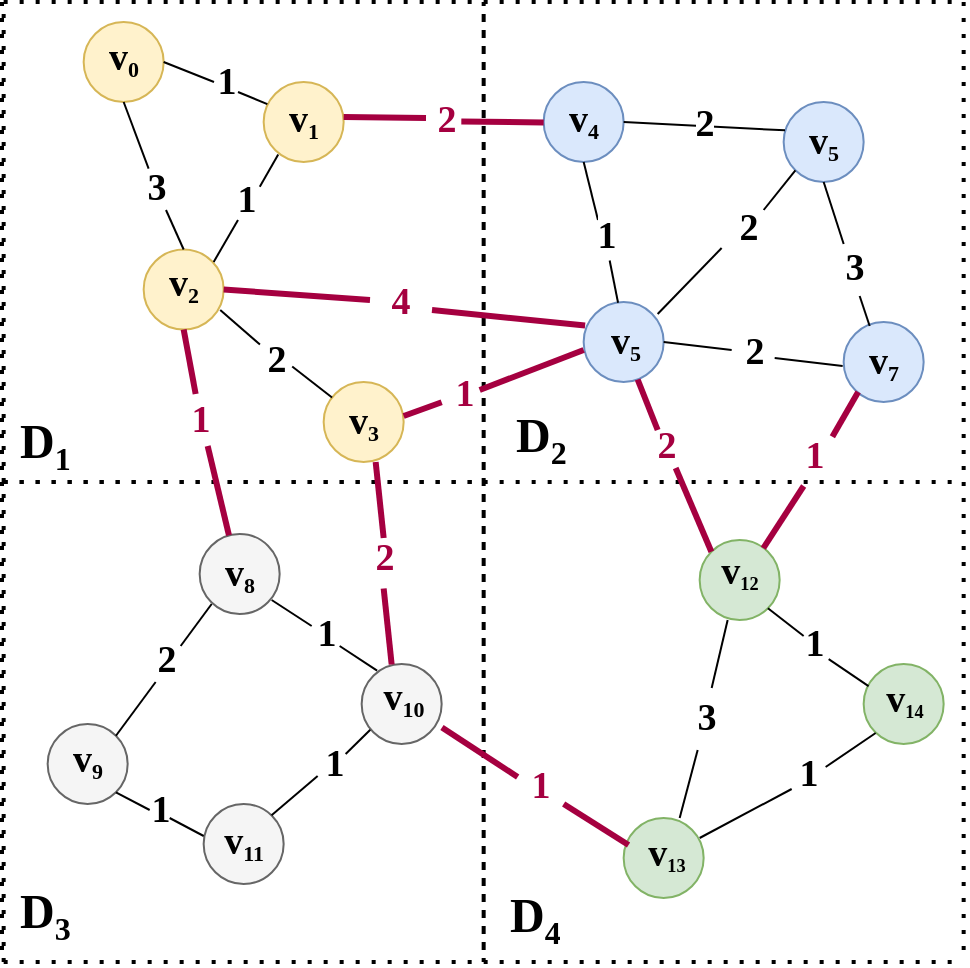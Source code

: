 <mxfile version="21.4.0" type="github">
  <diagram name="第 1 页" id="u3-Xx4rTXrdRs5JP2vSr">
    <mxGraphModel dx="1621" dy="593" grid="0" gridSize="10" guides="1" tooltips="1" connect="1" arrows="1" fold="1" page="0" pageScale="1" pageWidth="827" pageHeight="1169" math="0" shadow="0">
      <root>
        <mxCell id="0" />
        <mxCell id="1" parent="0" />
        <mxCell id="-oYCFZrdIqtFmKI61Krr-1" value="" style="endArrow=none;dashed=1;html=1;dashPattern=1 3;strokeWidth=2;rounded=0;" parent="1" edge="1">
          <mxGeometry width="50" height="50" relative="1" as="geometry">
            <mxPoint x="222.83" y="307" as="sourcePoint" />
            <mxPoint x="222.83" y="67" as="targetPoint" />
          </mxGeometry>
        </mxCell>
        <mxCell id="-oYCFZrdIqtFmKI61Krr-3" value="" style="endArrow=none;dashed=1;html=1;dashPattern=1 3;strokeWidth=2;rounded=0;" parent="1" edge="1">
          <mxGeometry width="50" height="50" relative="1" as="geometry">
            <mxPoint x="222.83" y="307" as="sourcePoint" />
            <mxPoint x="462.83" y="307" as="targetPoint" />
          </mxGeometry>
        </mxCell>
        <mxCell id="-oYCFZrdIqtFmKI61Krr-4" value="" style="endArrow=none;dashed=1;html=1;dashPattern=1 3;strokeWidth=2;rounded=0;" parent="1" edge="1">
          <mxGeometry width="50" height="50" relative="1" as="geometry">
            <mxPoint x="462.83" y="67" as="sourcePoint" />
            <mxPoint x="462.83" y="307" as="targetPoint" />
          </mxGeometry>
        </mxCell>
        <mxCell id="-oYCFZrdIqtFmKI61Krr-8" value="" style="ellipse;whiteSpace=wrap;html=1;aspect=fixed;fillColor=#dae8fc;strokeColor=#6c8ebf;" parent="1" vertex="1">
          <mxGeometry x="372.83" y="117" width="40" height="40" as="geometry" />
        </mxCell>
        <mxCell id="-oYCFZrdIqtFmKI61Krr-9" value="" style="ellipse;whiteSpace=wrap;html=1;aspect=fixed;fillColor=#dae8fc;strokeColor=#6c8ebf;" parent="1" vertex="1">
          <mxGeometry x="252.83" y="107" width="40" height="40" as="geometry" />
        </mxCell>
        <mxCell id="-oYCFZrdIqtFmKI61Krr-10" value="" style="ellipse;whiteSpace=wrap;html=1;aspect=fixed;fillColor=#dae8fc;strokeColor=#6c8ebf;" parent="1" vertex="1">
          <mxGeometry x="402.83" y="227" width="40" height="40" as="geometry" />
        </mxCell>
        <mxCell id="-oYCFZrdIqtFmKI61Krr-11" value="" style="endArrow=none;html=1;rounded=0;entryX=0.5;entryY=1;entryDx=0;entryDy=0;fillColor=#0050ef;strokeColor=#000000;" parent="1" target="-oYCFZrdIqtFmKI61Krr-9" edge="1">
          <mxGeometry width="50" height="50" relative="1" as="geometry">
            <mxPoint x="280" y="176" as="sourcePoint" />
            <mxPoint x="252.83" y="267" as="targetPoint" />
          </mxGeometry>
        </mxCell>
        <mxCell id="-oYCFZrdIqtFmKI61Krr-12" value="" style="endArrow=none;html=1;rounded=0;entryX=0.017;entryY=0.354;entryDx=0;entryDy=0;entryPerimeter=0;exitX=1;exitY=0.5;exitDx=0;exitDy=0;fillColor=#0050ef;strokeColor=#000000;" parent="1" source="-oYCFZrdIqtFmKI61Krr-9" target="-oYCFZrdIqtFmKI61Krr-8" edge="1">
          <mxGeometry width="50" height="50" relative="1" as="geometry">
            <mxPoint x="292.83" y="117" as="sourcePoint" />
            <mxPoint x="362.83" y="127" as="targetPoint" />
          </mxGeometry>
        </mxCell>
        <mxCell id="FvS4a8QoRPxrMd-d7g8R-13" value="2" style="edgeLabel;html=1;align=center;verticalAlign=middle;resizable=0;points=[];fontFamily=Comic Sans MS;fontSize=19;fontStyle=1" parent="-oYCFZrdIqtFmKI61Krr-12" vertex="1" connectable="0">
          <mxGeometry x="-0.282" y="-2" relative="1" as="geometry">
            <mxPoint x="11" y="-3" as="offset" />
          </mxGeometry>
        </mxCell>
        <mxCell id="-oYCFZrdIqtFmKI61Krr-13" value="" style="ellipse;whiteSpace=wrap;html=1;aspect=fixed;fillColor=#fff2cc;strokeColor=#d6b656;" parent="1" vertex="1">
          <mxGeometry x="22.83" y="77" width="40" height="40" as="geometry" />
        </mxCell>
        <mxCell id="-oYCFZrdIqtFmKI61Krr-14" value="" style="ellipse;whiteSpace=wrap;html=1;aspect=fixed;fillColor=#fff2cc;strokeColor=#d6b656;" parent="1" vertex="1">
          <mxGeometry x="52.83" y="190.75" width="40" height="40" as="geometry" />
        </mxCell>
        <mxCell id="-oYCFZrdIqtFmKI61Krr-15" value="" style="ellipse;whiteSpace=wrap;html=1;aspect=fixed;fillColor=#fff2cc;strokeColor=#d6b656;" parent="1" vertex="1">
          <mxGeometry x="112.83" y="107" width="40" height="40" as="geometry" />
        </mxCell>
        <mxCell id="-oYCFZrdIqtFmKI61Krr-16" value="" style="ellipse;whiteSpace=wrap;html=1;aspect=fixed;fillColor=#fff2cc;strokeColor=#d6b656;" parent="1" vertex="1">
          <mxGeometry x="142.83" y="257" width="40" height="40" as="geometry" />
        </mxCell>
        <mxCell id="-oYCFZrdIqtFmKI61Krr-17" value="" style="ellipse;whiteSpace=wrap;html=1;aspect=fixed;fillColor=#dae8fc;strokeColor=#6c8ebf;" parent="1" vertex="1">
          <mxGeometry x="272.83" y="217" width="40" height="40" as="geometry" />
        </mxCell>
        <mxCell id="-oYCFZrdIqtFmKI61Krr-18" value="" style="endArrow=none;dashed=1;html=1;dashPattern=1 3;strokeWidth=2;rounded=0;" parent="1" edge="1">
          <mxGeometry width="50" height="50" relative="1" as="geometry">
            <mxPoint x="222.83" y="67" as="sourcePoint" />
            <mxPoint x="462.83" y="67" as="targetPoint" />
          </mxGeometry>
        </mxCell>
        <mxCell id="-oYCFZrdIqtFmKI61Krr-22" value="" style="endArrow=none;html=1;rounded=0;entryX=0.957;entryY=0.757;entryDx=0;entryDy=0;entryPerimeter=0;" parent="1" source="FvS4a8QoRPxrMd-d7g8R-22" target="-oYCFZrdIqtFmKI61Krr-14" edge="1">
          <mxGeometry width="50" height="50" relative="1" as="geometry">
            <mxPoint x="202.83" y="317" as="sourcePoint" />
            <mxPoint x="272.83" y="247" as="targetPoint" />
          </mxGeometry>
        </mxCell>
        <mxCell id="-oYCFZrdIqtFmKI61Krr-25" value="" style="endArrow=none;html=1;rounded=0;entryX=0.182;entryY=0.907;entryDx=0;entryDy=0;fillColor=#0050ef;strokeColor=#000000;exitX=0.886;exitY=0.077;exitDx=0;exitDy=0;exitPerimeter=0;entryPerimeter=0;" parent="1" source="Ke0VN8qIW0YJzwrbcnSV-11" target="-oYCFZrdIqtFmKI61Krr-15" edge="1">
          <mxGeometry width="50" height="50" relative="1" as="geometry">
            <mxPoint x="111" y="157" as="sourcePoint" />
            <mxPoint x="252.83" y="267" as="targetPoint" />
          </mxGeometry>
        </mxCell>
        <mxCell id="-oYCFZrdIqtFmKI61Krr-26" value="" style="endArrow=none;html=1;rounded=0;exitX=0.5;exitY=1;exitDx=0;exitDy=0;fillColor=#0050ef;strokeColor=#000000;entryX=0.253;entryY=-0.185;entryDx=0;entryDy=0;entryPerimeter=0;" parent="1" source="-oYCFZrdIqtFmKI61Krr-13" target="Ke0VN8qIW0YJzwrbcnSV-2" edge="1">
          <mxGeometry width="50" height="50" relative="1" as="geometry">
            <mxPoint x="202.83" y="317" as="sourcePoint" />
            <mxPoint x="56" y="154" as="targetPoint" />
          </mxGeometry>
        </mxCell>
        <mxCell id="-oYCFZrdIqtFmKI61Krr-27" value="" style="endArrow=none;html=1;rounded=0;exitX=1;exitY=0.5;exitDx=0;exitDy=0;fillColor=#0050ef;strokeColor=#000000;" parent="1" source="-oYCFZrdIqtFmKI61Krr-13" edge="1">
          <mxGeometry width="50" height="50" relative="1" as="geometry">
            <mxPoint x="202.83" y="317" as="sourcePoint" />
            <mxPoint x="88" y="107" as="targetPoint" />
          </mxGeometry>
        </mxCell>
        <mxCell id="-oYCFZrdIqtFmKI61Krr-29" value="" style="endArrow=none;html=1;rounded=0;entryX=1;entryY=0.5;entryDx=0;entryDy=0;" parent="1" target="-oYCFZrdIqtFmKI61Krr-17" edge="1">
          <mxGeometry width="50" height="50" relative="1" as="geometry">
            <mxPoint x="346.83" y="241" as="sourcePoint" />
            <mxPoint x="252.83" y="267" as="targetPoint" />
          </mxGeometry>
        </mxCell>
        <mxCell id="-oYCFZrdIqtFmKI61Krr-30" value="" style="endArrow=none;html=1;rounded=0;entryX=0.5;entryY=1;entryDx=0;entryDy=0;" parent="1" target="-oYCFZrdIqtFmKI61Krr-8" edge="1">
          <mxGeometry width="50" height="50" relative="1" as="geometry">
            <mxPoint x="402.83" y="188" as="sourcePoint" />
            <mxPoint x="252.83" y="267" as="targetPoint" />
          </mxGeometry>
        </mxCell>
        <mxCell id="-oYCFZrdIqtFmKI61Krr-31" value="" style="endArrow=none;html=1;rounded=0;entryX=0;entryY=1;entryDx=0;entryDy=0;" parent="1" target="-oYCFZrdIqtFmKI61Krr-8" edge="1">
          <mxGeometry width="50" height="50" relative="1" as="geometry">
            <mxPoint x="362.83" y="171" as="sourcePoint" />
            <mxPoint x="252.83" y="267" as="targetPoint" />
          </mxGeometry>
        </mxCell>
        <mxCell id="-oYCFZrdIqtFmKI61Krr-43" value="" style="endArrow=none;dashed=1;html=1;dashPattern=1 3;strokeWidth=2;rounded=0;" parent="1" edge="1">
          <mxGeometry width="50" height="50" relative="1" as="geometry">
            <mxPoint x="-17.17" y="307" as="sourcePoint" />
            <mxPoint x="-17.17" y="67" as="targetPoint" />
          </mxGeometry>
        </mxCell>
        <mxCell id="-oYCFZrdIqtFmKI61Krr-44" value="" style="endArrow=none;dashed=1;html=1;dashPattern=1 3;strokeWidth=2;rounded=0;" parent="1" edge="1">
          <mxGeometry width="50" height="50" relative="1" as="geometry">
            <mxPoint x="-17.17" y="307" as="sourcePoint" />
            <mxPoint x="222.83" y="307" as="targetPoint" />
          </mxGeometry>
        </mxCell>
        <mxCell id="-oYCFZrdIqtFmKI61Krr-45" value="" style="endArrow=none;dashed=1;html=1;dashPattern=1 3;strokeWidth=2;rounded=0;" parent="1" edge="1">
          <mxGeometry width="50" height="50" relative="1" as="geometry">
            <mxPoint x="222.83" y="67" as="sourcePoint" />
            <mxPoint x="222.83" y="307" as="targetPoint" />
          </mxGeometry>
        </mxCell>
        <mxCell id="-oYCFZrdIqtFmKI61Krr-46" value="" style="endArrow=none;dashed=1;html=1;dashPattern=1 3;strokeWidth=2;rounded=0;" parent="1" edge="1">
          <mxGeometry width="50" height="50" relative="1" as="geometry">
            <mxPoint x="-17.17" y="67" as="sourcePoint" />
            <mxPoint x="222.83" y="67" as="targetPoint" />
          </mxGeometry>
        </mxCell>
        <mxCell id="-oYCFZrdIqtFmKI61Krr-47" value="" style="endArrow=none;dashed=1;html=1;dashPattern=1 3;strokeWidth=2;rounded=0;" parent="1" edge="1">
          <mxGeometry width="50" height="50" relative="1" as="geometry">
            <mxPoint x="222.83" y="547" as="sourcePoint" />
            <mxPoint x="222.83" y="307" as="targetPoint" />
          </mxGeometry>
        </mxCell>
        <mxCell id="-oYCFZrdIqtFmKI61Krr-48" value="" style="endArrow=none;dashed=1;html=1;dashPattern=1 3;strokeWidth=2;rounded=0;" parent="1" edge="1">
          <mxGeometry width="50" height="50" relative="1" as="geometry">
            <mxPoint x="222.83" y="547" as="sourcePoint" />
            <mxPoint x="462.83" y="547" as="targetPoint" />
          </mxGeometry>
        </mxCell>
        <mxCell id="-oYCFZrdIqtFmKI61Krr-49" value="" style="endArrow=none;dashed=1;html=1;dashPattern=1 3;strokeWidth=2;rounded=0;" parent="1" edge="1">
          <mxGeometry width="50" height="50" relative="1" as="geometry">
            <mxPoint x="462.83" y="307" as="sourcePoint" />
            <mxPoint x="462.83" y="547" as="targetPoint" />
          </mxGeometry>
        </mxCell>
        <mxCell id="-oYCFZrdIqtFmKI61Krr-51" value="" style="endArrow=none;dashed=1;html=1;dashPattern=1 3;strokeWidth=2;rounded=0;" parent="1" edge="1">
          <mxGeometry width="50" height="50" relative="1" as="geometry">
            <mxPoint x="-17.17" y="547" as="sourcePoint" />
            <mxPoint x="-17.17" y="307" as="targetPoint" />
          </mxGeometry>
        </mxCell>
        <mxCell id="-oYCFZrdIqtFmKI61Krr-52" value="" style="endArrow=none;dashed=1;html=1;dashPattern=1 3;strokeWidth=2;rounded=0;" parent="1" edge="1">
          <mxGeometry width="50" height="50" relative="1" as="geometry">
            <mxPoint x="-17.17" y="547" as="sourcePoint" />
            <mxPoint x="222.83" y="547" as="targetPoint" />
          </mxGeometry>
        </mxCell>
        <mxCell id="-oYCFZrdIqtFmKI61Krr-53" value="" style="endArrow=none;dashed=1;html=1;dashPattern=1 3;strokeWidth=2;rounded=0;" parent="1" edge="1">
          <mxGeometry width="50" height="50" relative="1" as="geometry">
            <mxPoint x="222.83" y="307" as="sourcePoint" />
            <mxPoint x="222.83" y="547" as="targetPoint" />
          </mxGeometry>
        </mxCell>
        <mxCell id="-oYCFZrdIqtFmKI61Krr-54" value="" style="endArrow=none;dashed=1;html=1;dashPattern=1 3;strokeWidth=2;rounded=0;" parent="1" edge="1">
          <mxGeometry width="50" height="50" relative="1" as="geometry">
            <mxPoint x="-17.17" y="307" as="sourcePoint" />
            <mxPoint x="222.83" y="307" as="targetPoint" />
          </mxGeometry>
        </mxCell>
        <mxCell id="-oYCFZrdIqtFmKI61Krr-57" value="" style="endArrow=none;dashed=1;html=1;dashPattern=1 3;strokeWidth=2;rounded=0;" parent="1" edge="1">
          <mxGeometry width="50" height="50" relative="1" as="geometry">
            <mxPoint x="-18.0" y="67" as="sourcePoint" />
            <mxPoint x="-18.0" y="307" as="targetPoint" />
          </mxGeometry>
        </mxCell>
        <mxCell id="-oYCFZrdIqtFmKI61Krr-61" value="" style="endArrow=none;dashed=1;html=1;dashPattern=1 3;strokeWidth=2;rounded=0;" parent="1" edge="1">
          <mxGeometry width="50" height="50" relative="1" as="geometry">
            <mxPoint x="-18.0" y="307" as="sourcePoint" />
            <mxPoint x="-18.0" y="547" as="targetPoint" />
          </mxGeometry>
        </mxCell>
        <mxCell id="-oYCFZrdIqtFmKI61Krr-64" value="&lt;h2 style=&quot;&quot;&gt;&lt;font face=&quot;comic sans ms&quot; style=&quot;font-size: 19px;&quot;&gt;v&lt;/font&gt;&lt;font face=&quot;comic sans ms&quot; style=&quot;font-size: 13.194px;&quot;&gt;&lt;sub&gt;3&lt;/sub&gt;&lt;/font&gt;&lt;/h2&gt;" style="text;html=1;strokeColor=none;fillColor=none;align=center;verticalAlign=middle;whiteSpace=wrap;rounded=0;" parent="1" vertex="1">
          <mxGeometry x="152.83" y="268.25" width="20" height="17.5" as="geometry" />
        </mxCell>
        <mxCell id="-oYCFZrdIqtFmKI61Krr-84" value="&lt;h1&gt;&lt;font face=&quot;Comic Sans MS&quot;&gt;D&lt;sub style=&quot;&quot;&gt;&lt;font style=&quot;font-size: 16px;&quot;&gt;4&lt;/font&gt;&lt;/sub&gt;&lt;/font&gt;&lt;/h1&gt;&lt;p&gt;&lt;br&gt;&lt;/p&gt;" style="text;html=1;strokeColor=none;fillColor=none;spacing=5;spacingTop=-20;whiteSpace=wrap;overflow=hidden;rounded=0;" parent="1" vertex="1">
          <mxGeometry x="230.83" y="504" width="49" height="44" as="geometry" />
        </mxCell>
        <mxCell id="-oYCFZrdIqtFmKI61Krr-88" value="" style="endArrow=none;html=1;rounded=0;exitX=1;exitY=0.5;exitDx=0;exitDy=0;strokeWidth=3;fillColor=#d80073;strokeColor=#A50040;" parent="1" source="-oYCFZrdIqtFmKI61Krr-14" edge="1">
          <mxGeometry width="50" height="50" relative="1" as="geometry">
            <mxPoint x="121.83" y="205.75" as="sourcePoint" />
            <mxPoint x="166" y="216" as="targetPoint" />
          </mxGeometry>
        </mxCell>
        <mxCell id="-oYCFZrdIqtFmKI61Krr-97" value="&lt;h2 style=&quot;&quot;&gt;&lt;font style=&quot;font-size: 19px;&quot;&gt;v&lt;/font&gt;&lt;font style=&quot;font-size: 13.194px;&quot;&gt;&lt;sub&gt;1&lt;/sub&gt;&lt;/font&gt;&lt;/h2&gt;" style="text;html=1;strokeColor=none;fillColor=none;align=center;verticalAlign=middle;whiteSpace=wrap;rounded=0;fontFamily=Comic Sans MS;" parent="1" vertex="1">
          <mxGeometry x="122.83" y="117" width="20" height="17.5" as="geometry" />
        </mxCell>
        <mxCell id="-oYCFZrdIqtFmKI61Krr-105" value="" style="ellipse;whiteSpace=wrap;html=1;aspect=fixed;fillColor=#f5f5f5;strokeColor=#666666;fontColor=#333333;" parent="1" vertex="1">
          <mxGeometry x="161.83" y="398" width="40" height="40" as="geometry" />
        </mxCell>
        <mxCell id="-oYCFZrdIqtFmKI61Krr-106" value="" style="ellipse;whiteSpace=wrap;html=1;aspect=fixed;fillColor=#f5f5f5;strokeColor=#666666;fontColor=#333333;" parent="1" vertex="1">
          <mxGeometry x="80.83" y="333" width="40" height="40" as="geometry" />
        </mxCell>
        <mxCell id="-oYCFZrdIqtFmKI61Krr-107" value="" style="ellipse;whiteSpace=wrap;html=1;aspect=fixed;fillColor=#f5f5f5;strokeColor=#666666;fontColor=#333333;" parent="1" vertex="1">
          <mxGeometry x="82.83" y="468" width="40" height="40" as="geometry" />
        </mxCell>
        <mxCell id="-oYCFZrdIqtFmKI61Krr-108" value="" style="ellipse;whiteSpace=wrap;html=1;aspect=fixed;fillColor=#f5f5f5;strokeColor=#666666;fontColor=#333333;" parent="1" vertex="1">
          <mxGeometry x="4.83" y="428" width="40" height="40" as="geometry" />
        </mxCell>
        <mxCell id="-oYCFZrdIqtFmKI61Krr-110" value="" style="endArrow=none;html=1;rounded=0;strokeWidth=3;fillColor=#d80073;strokeColor=#A50040;entryX=0.5;entryY=1;entryDx=0;entryDy=0;" parent="1" target="-oYCFZrdIqtFmKI61Krr-14" edge="1">
          <mxGeometry width="50" height="50" relative="1" as="geometry">
            <mxPoint x="78.83" y="263" as="sourcePoint" />
            <mxPoint x="61.83" y="247" as="targetPoint" />
          </mxGeometry>
        </mxCell>
        <mxCell id="-oYCFZrdIqtFmKI61Krr-113" value="" style="ellipse;whiteSpace=wrap;html=1;aspect=fixed;fillColor=#d5e8d4;strokeColor=#82b366;" parent="1" vertex="1">
          <mxGeometry x="412.83" y="398" width="40" height="40" as="geometry" />
        </mxCell>
        <mxCell id="-oYCFZrdIqtFmKI61Krr-114" value="" style="ellipse;whiteSpace=wrap;html=1;aspect=fixed;fillColor=#d5e8d4;strokeColor=#82b366;" parent="1" vertex="1">
          <mxGeometry x="330.83" y="336" width="40" height="40" as="geometry" />
        </mxCell>
        <mxCell id="-oYCFZrdIqtFmKI61Krr-115" value="" style="ellipse;whiteSpace=wrap;html=1;aspect=fixed;fillColor=#d5e8d4;strokeColor=#82b366;" parent="1" vertex="1">
          <mxGeometry x="292.83" y="475" width="40" height="40" as="geometry" />
        </mxCell>
        <mxCell id="-oYCFZrdIqtFmKI61Krr-122" value="" style="endArrow=none;html=1;rounded=0;entryX=1;entryY=1;entryDx=0;entryDy=0;" parent="1" target="-oYCFZrdIqtFmKI61Krr-108" edge="1">
          <mxGeometry width="50" height="50" relative="1" as="geometry">
            <mxPoint x="55.83" y="471" as="sourcePoint" />
            <mxPoint x="-20.17" y="496" as="targetPoint" />
          </mxGeometry>
        </mxCell>
        <mxCell id="-oYCFZrdIqtFmKI61Krr-124" value="" style="endArrow=none;html=1;rounded=0;exitX=1;exitY=0;exitDx=0;exitDy=0;" parent="1" source="-oYCFZrdIqtFmKI61Krr-108" edge="1">
          <mxGeometry width="50" height="50" relative="1" as="geometry">
            <mxPoint x="92.83" y="498" as="sourcePoint" />
            <mxPoint x="58.83" y="407" as="targetPoint" />
          </mxGeometry>
        </mxCell>
        <mxCell id="-oYCFZrdIqtFmKI61Krr-149" value="&lt;h2 style=&quot;&quot;&gt;&lt;font style=&quot;font-size: 19px;&quot;&gt;v&lt;/font&gt;&lt;font style=&quot;font-size: 13.194px;&quot;&gt;&lt;sub&gt;5&lt;/sub&gt;&lt;/font&gt;&lt;/h2&gt;" style="text;html=1;strokeColor=none;fillColor=none;align=center;verticalAlign=middle;whiteSpace=wrap;rounded=0;fontFamily=Comic Sans MS;" parent="1" vertex="1">
          <mxGeometry x="382.83" y="128.25" width="20" height="17.5" as="geometry" />
        </mxCell>
        <mxCell id="-oYCFZrdIqtFmKI61Krr-158" value="" style="endArrow=none;html=1;rounded=0;strokeWidth=3;fillColor=#d80073;strokeColor=#A50040;entryX=0.5;entryY=1;entryDx=0;entryDy=0;" parent="1" edge="1">
          <mxGeometry width="50" height="50" relative="1" as="geometry">
            <mxPoint x="309.83" y="281" as="sourcePoint" />
            <mxPoint x="299.83" y="255.75" as="targetPoint" />
          </mxGeometry>
        </mxCell>
        <mxCell id="-oYCFZrdIqtFmKI61Krr-174" value="&lt;font color=&quot;#a50040&quot; style=&quot;font-size: 19px;&quot; face=&quot;Comic Sans MS&quot;&gt;&lt;b&gt;1&lt;/b&gt;&lt;/font&gt;" style="text;html=1;strokeColor=none;fillColor=none;align=center;verticalAlign=middle;whiteSpace=wrap;rounded=0;" parent="1" vertex="1">
          <mxGeometry x="69.83" y="267" width="23" height="18" as="geometry" />
        </mxCell>
        <mxCell id="-oYCFZrdIqtFmKI61Krr-175" value="" style="endArrow=none;html=1;rounded=0;strokeWidth=3;fillColor=#d80073;strokeColor=#A50040;entryX=0.5;entryY=1;entryDx=0;entryDy=0;exitX=0.366;exitY=0.015;exitDx=0;exitDy=0;exitPerimeter=0;" parent="1" source="-oYCFZrdIqtFmKI61Krr-106" edge="1">
          <mxGeometry width="50" height="50" relative="1" as="geometry">
            <mxPoint x="90.83" y="321" as="sourcePoint" />
            <mxPoint x="84.83" y="289" as="targetPoint" />
          </mxGeometry>
        </mxCell>
        <mxCell id="-oYCFZrdIqtFmKI61Krr-181" value="" style="endArrow=none;html=1;rounded=0;strokeWidth=3;fillColor=#d80073;strokeColor=#A50040;entryX=0.5;entryY=1;entryDx=0;entryDy=0;" parent="1" edge="1">
          <mxGeometry width="50" height="50" relative="1" as="geometry">
            <mxPoint x="172.83" y="335" as="sourcePoint" />
            <mxPoint x="168.83" y="297" as="targetPoint" />
          </mxGeometry>
        </mxCell>
        <mxCell id="-oYCFZrdIqtFmKI61Krr-183" value="&lt;font color=&quot;#a50040&quot; style=&quot;font-size: 19px;&quot; face=&quot;Comic Sans MS&quot;&gt;&lt;b&gt;2&lt;/b&gt;&lt;/font&gt;" style="text;html=1;strokeColor=none;fillColor=none;align=center;verticalAlign=middle;whiteSpace=wrap;rounded=0;" parent="1" vertex="1">
          <mxGeometry x="161.83" y="336" width="23" height="18" as="geometry" />
        </mxCell>
        <mxCell id="-oYCFZrdIqtFmKI61Krr-184" style="edgeStyle=orthogonalEdgeStyle;rounded=0;orthogonalLoop=1;jettySize=auto;html=1;exitX=0.5;exitY=1;exitDx=0;exitDy=0;" parent="1" source="-oYCFZrdIqtFmKI61Krr-183" target="-oYCFZrdIqtFmKI61Krr-183" edge="1">
          <mxGeometry relative="1" as="geometry" />
        </mxCell>
        <mxCell id="-oYCFZrdIqtFmKI61Krr-186" value="" style="endArrow=none;html=1;rounded=0;strokeWidth=3;fillColor=#d80073;strokeColor=#A50040;entryX=0.5;entryY=1;entryDx=0;entryDy=0;" parent="1" edge="1">
          <mxGeometry width="50" height="50" relative="1" as="geometry">
            <mxPoint x="176.83" y="398.25" as="sourcePoint" />
            <mxPoint x="172.83" y="360.25" as="targetPoint" />
          </mxGeometry>
        </mxCell>
        <mxCell id="-oYCFZrdIqtFmKI61Krr-187" value="" style="endArrow=none;html=1;rounded=0;" parent="1" edge="1">
          <mxGeometry width="50" height="50" relative="1" as="geometry">
            <mxPoint x="136.83" y="379" as="sourcePoint" />
            <mxPoint x="116.83" y="366" as="targetPoint" />
          </mxGeometry>
        </mxCell>
        <mxCell id="-oYCFZrdIqtFmKI61Krr-188" value="&lt;font color=&quot;#a50040&quot; style=&quot;font-size: 19px;&quot; face=&quot;Comic Sans MS&quot;&gt;&lt;b&gt;4&lt;/b&gt;&lt;/font&gt;" style="text;html=1;strokeColor=none;fillColor=none;align=center;verticalAlign=middle;whiteSpace=wrap;rounded=0;" parent="1" vertex="1">
          <mxGeometry x="170.33" y="207.5" width="23" height="18" as="geometry" />
        </mxCell>
        <mxCell id="-oYCFZrdIqtFmKI61Krr-189" value="" style="endArrow=none;html=1;rounded=0;strokeWidth=3;fillColor=#d80073;strokeColor=#A50040;entryX=0.018;entryY=0.294;entryDx=0;entryDy=0;entryPerimeter=0;" parent="1" target="-oYCFZrdIqtFmKI61Krr-17" edge="1">
          <mxGeometry width="50" height="50" relative="1" as="geometry">
            <mxPoint x="197" y="221" as="sourcePoint" />
            <mxPoint x="238.83" y="222" as="targetPoint" />
          </mxGeometry>
        </mxCell>
        <mxCell id="-oYCFZrdIqtFmKI61Krr-190" value="&lt;font color=&quot;#a50040&quot; style=&quot;font-size: 19px;&quot; face=&quot;Comic Sans MS&quot;&gt;&lt;b&gt;2&lt;/b&gt;&lt;/font&gt;" style="text;html=1;strokeColor=none;fillColor=none;align=center;verticalAlign=middle;whiteSpace=wrap;rounded=0;" parent="1" vertex="1">
          <mxGeometry x="302.83" y="280" width="23" height="18" as="geometry" />
        </mxCell>
        <mxCell id="-oYCFZrdIqtFmKI61Krr-193" value="" style="endArrow=none;html=1;rounded=0;strokeWidth=3;fillColor=#d80073;strokeColor=#A50040;entryX=0.5;entryY=1;entryDx=0;entryDy=0;exitX=0;exitY=0;exitDx=0;exitDy=0;" parent="1" source="-oYCFZrdIqtFmKI61Krr-114" edge="1">
          <mxGeometry width="50" height="50" relative="1" as="geometry">
            <mxPoint x="334.83" y="339.25" as="sourcePoint" />
            <mxPoint x="318.83" y="300" as="targetPoint" />
          </mxGeometry>
        </mxCell>
        <mxCell id="-oYCFZrdIqtFmKI61Krr-194" value="&lt;font color=&quot;#a50040&quot; style=&quot;font-size: 19px;&quot; face=&quot;Comic Sans MS&quot;&gt;&lt;b&gt;1&lt;/b&gt;&lt;/font&gt;" style="text;html=1;strokeColor=none;fillColor=none;align=center;verticalAlign=middle;whiteSpace=wrap;rounded=0;" parent="1" vertex="1">
          <mxGeometry x="376.83" y="285" width="23" height="18" as="geometry" />
        </mxCell>
        <mxCell id="-oYCFZrdIqtFmKI61Krr-197" value="" style="endArrow=none;html=1;rounded=0;strokeWidth=3;fillColor=#d80073;strokeColor=#A50040;entryX=0.181;entryY=0.874;entryDx=0;entryDy=0;entryPerimeter=0;exitX=0.885;exitY=-0.033;exitDx=0;exitDy=0;exitPerimeter=0;" parent="1" source="-oYCFZrdIqtFmKI61Krr-194" target="-oYCFZrdIqtFmKI61Krr-10" edge="1">
          <mxGeometry width="50" height="50" relative="1" as="geometry">
            <mxPoint x="412.83" y="301.63" as="sourcePoint" />
            <mxPoint x="402.83" y="276.38" as="targetPoint" />
          </mxGeometry>
        </mxCell>
        <mxCell id="-oYCFZrdIqtFmKI61Krr-198" value="" style="endArrow=none;html=1;rounded=0;strokeWidth=3;fillColor=#d80073;strokeColor=#A50040;entryX=0.16;entryY=0.889;entryDx=0;entryDy=0;entryPerimeter=0;exitX=0.796;exitY=0.103;exitDx=0;exitDy=0;exitPerimeter=0;" parent="1" source="-oYCFZrdIqtFmKI61Krr-114" edge="1">
          <mxGeometry width="50" height="50" relative="1" as="geometry">
            <mxPoint x="370.83" y="330" as="sourcePoint" />
            <mxPoint x="382.83" y="309" as="targetPoint" />
          </mxGeometry>
        </mxCell>
        <mxCell id="-oYCFZrdIqtFmKI61Krr-199" value="&lt;font color=&quot;#a50040&quot; style=&quot;font-size: 19px;&quot; face=&quot;Comic Sans MS&quot;&gt;&lt;b&gt;1&lt;/b&gt;&lt;/font&gt;" style="text;html=1;strokeColor=none;fillColor=none;align=center;verticalAlign=middle;whiteSpace=wrap;rounded=0;" parent="1" vertex="1">
          <mxGeometry x="239.83" y="450" width="23" height="18" as="geometry" />
        </mxCell>
        <mxCell id="-oYCFZrdIqtFmKI61Krr-200" value="" style="endArrow=none;html=1;rounded=0;strokeWidth=3;fillColor=#d80073;strokeColor=#A50040;entryX=1.004;entryY=0.794;entryDx=0;entryDy=0;entryPerimeter=0;exitX=0;exitY=0.25;exitDx=0;exitDy=0;" parent="1" source="-oYCFZrdIqtFmKI61Krr-199" target="-oYCFZrdIqtFmKI61Krr-105" edge="1">
          <mxGeometry width="50" height="50" relative="1" as="geometry">
            <mxPoint x="272.83" y="382.25" as="sourcePoint" />
            <mxPoint x="285.83" y="360.25" as="targetPoint" />
          </mxGeometry>
        </mxCell>
        <mxCell id="-oYCFZrdIqtFmKI61Krr-202" value="" style="endArrow=none;html=1;rounded=0;exitX=1;exitY=1;exitDx=0;exitDy=0;strokeWidth=3;fillColor=#d80073;strokeColor=#A50040;entryX=0.061;entryY=0.338;entryDx=0;entryDy=0;entryPerimeter=0;" parent="1" source="-oYCFZrdIqtFmKI61Krr-199" target="-oYCFZrdIqtFmKI61Krr-115" edge="1">
          <mxGeometry width="50" height="50" relative="1" as="geometry">
            <mxPoint x="242.83" y="487.5" as="sourcePoint" />
            <mxPoint x="279.83" y="488.5" as="targetPoint" />
          </mxGeometry>
        </mxCell>
        <mxCell id="-oYCFZrdIqtFmKI61Krr-206" value="&lt;font size=&quot;1&quot; face=&quot;Comic Sans MS&quot;&gt;&lt;b style=&quot;font-size: 19px;&quot;&gt;3&lt;/b&gt;&lt;/font&gt;" style="text;html=1;strokeColor=none;fillColor=none;align=center;verticalAlign=middle;whiteSpace=wrap;rounded=0;" parent="1" vertex="1">
          <mxGeometry x="325.83" y="418" width="17" height="14.5" as="geometry" />
        </mxCell>
        <mxCell id="-oYCFZrdIqtFmKI61Krr-207" value="" style="endArrow=none;html=1;rounded=0;" parent="1" edge="1">
          <mxGeometry width="50" height="50" relative="1" as="geometry">
            <mxPoint x="336.83" y="410" as="sourcePoint" />
            <mxPoint x="344.83" y="376" as="targetPoint" />
          </mxGeometry>
        </mxCell>
        <mxCell id="-oYCFZrdIqtFmKI61Krr-208" value="" style="endArrow=none;html=1;rounded=0;" parent="1" edge="1">
          <mxGeometry width="50" height="50" relative="1" as="geometry">
            <mxPoint x="320.83" y="475" as="sourcePoint" />
            <mxPoint x="329.83" y="441" as="targetPoint" />
          </mxGeometry>
        </mxCell>
        <mxCell id="-oYCFZrdIqtFmKI61Krr-210" value="" style="endArrow=none;html=1;rounded=0;entryX=1;entryY=1;entryDx=0;entryDy=0;" parent="1" target="-oYCFZrdIqtFmKI61Krr-114" edge="1">
          <mxGeometry width="50" height="50" relative="1" as="geometry">
            <mxPoint x="382.83" y="384" as="sourcePoint" />
            <mxPoint x="355.83" y="384" as="targetPoint" />
          </mxGeometry>
        </mxCell>
        <mxCell id="-oYCFZrdIqtFmKI61Krr-213" value="&lt;h2 style=&quot;&quot;&gt;&lt;font style=&quot;font-size: 19px;&quot;&gt;v&lt;/font&gt;&lt;font style=&quot;font-size: 13.194px;&quot;&gt;&lt;sub&gt;10&lt;/sub&gt;&lt;/font&gt;&lt;/h2&gt;" style="text;html=1;strokeColor=none;fillColor=none;align=center;verticalAlign=middle;whiteSpace=wrap;rounded=0;fontFamily=Comic Sans MS;" parent="1" vertex="1">
          <mxGeometry x="172.83" y="406.5" width="20" height="17.5" as="geometry" />
        </mxCell>
        <mxCell id="-oYCFZrdIqtFmKI61Krr-214" value="&lt;h2 style=&quot;&quot;&gt;&lt;font style=&quot;font-size: 19px;&quot;&gt;v&lt;/font&gt;&lt;font style=&quot;font-size: 10.995px;&quot;&gt;&lt;sub&gt;12&lt;/sub&gt;&lt;/font&gt;&lt;/h2&gt;" style="text;html=1;strokeColor=none;fillColor=none;align=center;verticalAlign=middle;whiteSpace=wrap;rounded=0;fontFamily=Comic Sans MS;" parent="1" vertex="1">
          <mxGeometry x="340.83" y="342.75" width="20" height="17.5" as="geometry" />
        </mxCell>
        <mxCell id="-oYCFZrdIqtFmKI61Krr-216" value="&lt;font size=&quot;1&quot; face=&quot;Comic Sans MS&quot;&gt;&lt;b style=&quot;font-size: 19px;&quot;&gt;1&lt;/b&gt;&lt;/font&gt;" style="text;html=1;strokeColor=none;fillColor=none;align=center;verticalAlign=middle;whiteSpace=wrap;rounded=0;" parent="1" vertex="1">
          <mxGeometry x="379.83" y="381" width="17" height="14.5" as="geometry" />
        </mxCell>
        <mxCell id="-oYCFZrdIqtFmKI61Krr-219" value="" style="endArrow=none;html=1;rounded=0;entryX=0.913;entryY=1.004;entryDx=0;entryDy=0;entryPerimeter=0;exitX=0.061;exitY=0.277;exitDx=0;exitDy=0;exitPerimeter=0;" parent="1" source="-oYCFZrdIqtFmKI61Krr-113" target="-oYCFZrdIqtFmKI61Krr-216" edge="1">
          <mxGeometry width="50" height="50" relative="1" as="geometry">
            <mxPoint x="412.83" y="412" as="sourcePoint" />
            <mxPoint x="396.83" y="398" as="targetPoint" />
          </mxGeometry>
        </mxCell>
        <mxCell id="-oYCFZrdIqtFmKI61Krr-220" value="&lt;h2 style=&quot;&quot;&gt;&lt;font style=&quot;font-size: 19px;&quot;&gt;v&lt;/font&gt;&lt;font style=&quot;font-size: 10.995px;&quot;&gt;&lt;sub&gt;13&lt;/sub&gt;&lt;/font&gt;&lt;/h2&gt;" style="text;html=1;strokeColor=none;fillColor=none;align=center;verticalAlign=middle;whiteSpace=wrap;rounded=0;fontFamily=Comic Sans MS;" parent="1" vertex="1">
          <mxGeometry x="304.33" y="484" width="20.5" height="18" as="geometry" />
        </mxCell>
        <mxCell id="-oYCFZrdIqtFmKI61Krr-222" value="&lt;h2 style=&quot;&quot;&gt;&lt;font style=&quot;font-size: 19px;&quot;&gt;v&lt;/font&gt;&lt;font style=&quot;font-size: 10.995px;&quot;&gt;&lt;sub&gt;14&lt;/sub&gt;&lt;/font&gt;&lt;/h2&gt;" style="text;html=1;strokeColor=none;fillColor=none;align=center;verticalAlign=middle;whiteSpace=wrap;rounded=0;fontFamily=Comic Sans MS;" parent="1" vertex="1">
          <mxGeometry x="422.58" y="406.5" width="20.5" height="18" as="geometry" />
        </mxCell>
        <mxCell id="-oYCFZrdIqtFmKI61Krr-223" value="&lt;font size=&quot;1&quot; face=&quot;Comic Sans MS&quot;&gt;&lt;b style=&quot;font-size: 19px;&quot;&gt;2&lt;/b&gt;&lt;/font&gt;" style="text;html=1;strokeColor=none;fillColor=none;align=center;verticalAlign=middle;whiteSpace=wrap;rounded=0;" parent="1" vertex="1">
          <mxGeometry x="55.83" y="389" width="17" height="14.5" as="geometry" />
        </mxCell>
        <mxCell id="-oYCFZrdIqtFmKI61Krr-224" value="" style="endArrow=none;html=1;rounded=0;exitX=1;exitY=0;exitDx=0;exitDy=0;" parent="1" edge="1">
          <mxGeometry width="50" height="50" relative="1" as="geometry">
            <mxPoint x="71.33" y="389" as="sourcePoint" />
            <mxPoint x="86.83" y="368" as="targetPoint" />
          </mxGeometry>
        </mxCell>
        <mxCell id="-oYCFZrdIqtFmKI61Krr-225" value="&lt;font size=&quot;1&quot; face=&quot;Comic Sans MS&quot;&gt;&lt;b style=&quot;font-size: 19px;&quot;&gt;1&lt;/b&gt;&lt;/font&gt;" style="text;html=1;strokeColor=none;fillColor=none;align=center;verticalAlign=middle;whiteSpace=wrap;rounded=0;" parent="1" vertex="1">
          <mxGeometry x="135.83" y="376" width="17" height="14.5" as="geometry" />
        </mxCell>
        <mxCell id="-oYCFZrdIqtFmKI61Krr-226" value="" style="endArrow=none;html=1;rounded=0;exitX=0.193;exitY=0.083;exitDx=0;exitDy=0;exitPerimeter=0;" parent="1" source="-oYCFZrdIqtFmKI61Krr-105" edge="1">
          <mxGeometry width="50" height="50" relative="1" as="geometry">
            <mxPoint x="170.83" y="402" as="sourcePoint" />
            <mxPoint x="150.83" y="389" as="targetPoint" />
          </mxGeometry>
        </mxCell>
        <mxCell id="-oYCFZrdIqtFmKI61Krr-227" value="&lt;font size=&quot;1&quot; face=&quot;Comic Sans MS&quot;&gt;&lt;b style=&quot;font-size: 19px;&quot;&gt;1&lt;/b&gt;&lt;/font&gt;" style="text;html=1;strokeColor=none;fillColor=none;align=center;verticalAlign=middle;whiteSpace=wrap;rounded=0;" parent="1" vertex="1">
          <mxGeometry x="52.83" y="464" width="17" height="14.5" as="geometry" />
        </mxCell>
        <mxCell id="-oYCFZrdIqtFmKI61Krr-228" value="" style="endArrow=none;html=1;rounded=0;entryX=1;entryY=1;entryDx=0;entryDy=0;" parent="1" edge="1">
          <mxGeometry width="50" height="50" relative="1" as="geometry">
            <mxPoint x="82.83" y="484" as="sourcePoint" />
            <mxPoint x="65.83" y="475" as="targetPoint" />
          </mxGeometry>
        </mxCell>
        <mxCell id="-oYCFZrdIqtFmKI61Krr-230" value="&lt;font size=&quot;1&quot; face=&quot;Comic Sans MS&quot;&gt;&lt;b style=&quot;font-size: 19px;&quot;&gt;1&lt;/b&gt;&lt;/font&gt;" style="text;html=1;strokeColor=none;fillColor=none;align=center;verticalAlign=middle;whiteSpace=wrap;rounded=0;" parent="1" vertex="1">
          <mxGeometry x="376.83" y="446" width="17" height="14.5" as="geometry" />
        </mxCell>
        <mxCell id="-oYCFZrdIqtFmKI61Krr-232" value="" style="endArrow=none;html=1;rounded=0;" parent="1" edge="1">
          <mxGeometry width="50" height="50" relative="1" as="geometry">
            <mxPoint x="393.83" y="449.5" as="sourcePoint" />
            <mxPoint x="418.83" y="432.5" as="targetPoint" />
          </mxGeometry>
        </mxCell>
        <mxCell id="-oYCFZrdIqtFmKI61Krr-233" value="" style="endArrow=none;html=1;rounded=0;entryX=0;entryY=1;entryDx=0;entryDy=0;" parent="1" target="-oYCFZrdIqtFmKI61Krr-230" edge="1">
          <mxGeometry width="50" height="50" relative="1" as="geometry">
            <mxPoint x="330.83" y="485" as="sourcePoint" />
            <mxPoint x="355.83" y="468" as="targetPoint" />
          </mxGeometry>
        </mxCell>
        <mxCell id="-oYCFZrdIqtFmKI61Krr-235" value="&lt;font size=&quot;1&quot; face=&quot;Comic Sans MS&quot;&gt;&lt;b style=&quot;font-size: 19px;&quot;&gt;1&lt;/b&gt;&lt;/font&gt;" style="text;html=1;strokeColor=none;fillColor=none;align=center;verticalAlign=middle;whiteSpace=wrap;rounded=0;" parent="1" vertex="1">
          <mxGeometry x="139.83" y="440.5" width="17" height="14.5" as="geometry" />
        </mxCell>
        <mxCell id="-oYCFZrdIqtFmKI61Krr-236" value="" style="endArrow=none;html=1;rounded=0;entryX=0.108;entryY=0.821;entryDx=0;entryDy=0;entryPerimeter=0;" parent="1" target="-oYCFZrdIqtFmKI61Krr-105" edge="1">
          <mxGeometry width="50" height="50" relative="1" as="geometry">
            <mxPoint x="153.83" y="443" as="sourcePoint" />
            <mxPoint x="120.83" y="426.25" as="targetPoint" />
          </mxGeometry>
        </mxCell>
        <mxCell id="-oYCFZrdIqtFmKI61Krr-237" value="" style="endArrow=none;html=1;rounded=0;exitX=1;exitY=0;exitDx=0;exitDy=0;" parent="1" source="-oYCFZrdIqtFmKI61Krr-107" edge="1">
          <mxGeometry width="50" height="50" relative="1" as="geometry">
            <mxPoint x="120.83" y="478" as="sourcePoint" />
            <mxPoint x="139.83" y="454" as="targetPoint" />
          </mxGeometry>
        </mxCell>
        <mxCell id="-oYCFZrdIqtFmKI61Krr-241" value="&lt;font color=&quot;#a50040&quot; style=&quot;font-size: 19px;&quot; face=&quot;Comic Sans MS&quot;&gt;&lt;b&gt;1&lt;/b&gt;&lt;/font&gt;" style="text;html=1;strokeColor=none;fillColor=none;align=center;verticalAlign=middle;whiteSpace=wrap;rounded=0;" parent="1" vertex="1">
          <mxGeometry x="201.83" y="254" width="23" height="18" as="geometry" />
        </mxCell>
        <mxCell id="-oYCFZrdIqtFmKI61Krr-242" value="" style="endArrow=none;html=1;rounded=0;strokeWidth=3;fillColor=#d80073;strokeColor=#A50040;entryX=0.181;entryY=0.874;entryDx=0;entryDy=0;entryPerimeter=0;" parent="1" edge="1">
          <mxGeometry width="50" height="50" relative="1" as="geometry">
            <mxPoint x="220.83" y="261" as="sourcePoint" />
            <mxPoint x="272.83" y="241" as="targetPoint" />
          </mxGeometry>
        </mxCell>
        <mxCell id="-oYCFZrdIqtFmKI61Krr-243" value="" style="endArrow=none;html=1;rounded=0;strokeWidth=3;fillColor=#d80073;strokeColor=#A50040;" parent="1" target="-oYCFZrdIqtFmKI61Krr-241" edge="1">
          <mxGeometry width="50" height="50" relative="1" as="geometry">
            <mxPoint x="182.83" y="274" as="sourcePoint" />
            <mxPoint x="227.83" y="257" as="targetPoint" />
          </mxGeometry>
        </mxCell>
        <mxCell id="-oYCFZrdIqtFmKI61Krr-245" value="&lt;font size=&quot;1&quot; face=&quot;Comic Sans MS&quot;&gt;&lt;b style=&quot;font-size: 19px;&quot;&gt;3&lt;/b&gt;&lt;/font&gt;" style="text;html=1;strokeColor=none;fillColor=none;align=center;verticalAlign=middle;whiteSpace=wrap;rounded=0;" parent="1" vertex="1">
          <mxGeometry x="399.83" y="193" width="17" height="14.5" as="geometry" />
        </mxCell>
        <mxCell id="-oYCFZrdIqtFmKI61Krr-246" value="" style="endArrow=none;html=1;rounded=0;entryX=0.5;entryY=1;entryDx=0;entryDy=0;" parent="1" edge="1">
          <mxGeometry width="50" height="50" relative="1" as="geometry">
            <mxPoint x="415.83" y="229" as="sourcePoint" />
            <mxPoint x="410.83" y="214" as="targetPoint" />
          </mxGeometry>
        </mxCell>
        <mxCell id="-oYCFZrdIqtFmKI61Krr-247" value="&lt;font size=&quot;1&quot; face=&quot;Comic Sans MS&quot;&gt;&lt;b style=&quot;font-size: 19px;&quot;&gt;2&lt;/b&gt;&lt;/font&gt;" style="text;html=1;strokeColor=none;fillColor=none;align=center;verticalAlign=middle;whiteSpace=wrap;rounded=0;" parent="1" vertex="1">
          <mxGeometry x="346.83" y="172.75" width="17" height="14.5" as="geometry" />
        </mxCell>
        <mxCell id="-oYCFZrdIqtFmKI61Krr-249" value="" style="endArrow=none;html=1;rounded=0;" parent="1" edge="1">
          <mxGeometry width="50" height="50" relative="1" as="geometry">
            <mxPoint x="309.83" y="223" as="sourcePoint" />
            <mxPoint x="341.83" y="190" as="targetPoint" />
          </mxGeometry>
        </mxCell>
        <mxCell id="-oYCFZrdIqtFmKI61Krr-253" value="&lt;font size=&quot;1&quot; face=&quot;Comic Sans MS&quot;&gt;&lt;b style=&quot;font-size: 19px;&quot;&gt;2&lt;/b&gt;&lt;/font&gt;" style="text;html=1;strokeColor=none;fillColor=none;align=center;verticalAlign=middle;whiteSpace=wrap;rounded=0;" parent="1" vertex="1">
          <mxGeometry x="349.83" y="235" width="17" height="14.5" as="geometry" />
        </mxCell>
        <mxCell id="-oYCFZrdIqtFmKI61Krr-255" value="" style="endArrow=none;html=1;rounded=0;entryX=1;entryY=0.5;entryDx=0;entryDy=0;" parent="1" edge="1">
          <mxGeometry width="50" height="50" relative="1" as="geometry">
            <mxPoint x="402.33" y="249" as="sourcePoint" />
            <mxPoint x="368.33" y="245" as="targetPoint" />
          </mxGeometry>
        </mxCell>
        <mxCell id="FvS4a8QoRPxrMd-d7g8R-25" value="" style="endArrow=none;html=1;rounded=0;entryX=0.957;entryY=0.757;entryDx=0;entryDy=0;entryPerimeter=0;" parent="1" source="-oYCFZrdIqtFmKI61Krr-16" target="FvS4a8QoRPxrMd-d7g8R-22" edge="1">
          <mxGeometry width="50" height="50" relative="1" as="geometry">
            <mxPoint x="147" y="265" as="sourcePoint" />
            <mxPoint x="91" y="221" as="targetPoint" />
          </mxGeometry>
        </mxCell>
        <mxCell id="FvS4a8QoRPxrMd-d7g8R-22" value="&lt;font size=&quot;1&quot; face=&quot;Comic Sans MS&quot;&gt;&lt;b style=&quot;font-size: 19px;&quot;&gt;2&lt;/b&gt;&lt;/font&gt;" style="text;html=1;strokeColor=none;fillColor=none;align=center;verticalAlign=middle;whiteSpace=wrap;rounded=0;" parent="1" vertex="1">
          <mxGeometry x="110.83" y="238.25" width="17" height="14.5" as="geometry" />
        </mxCell>
        <mxCell id="Ke0VN8qIW0YJzwrbcnSV-2" value="&lt;font size=&quot;1&quot; face=&quot;Comic Sans MS&quot;&gt;&lt;b style=&quot;font-size: 19px;&quot;&gt;3&lt;/b&gt;&lt;/font&gt;" style="text;html=1;strokeColor=none;fillColor=none;align=center;verticalAlign=middle;whiteSpace=wrap;rounded=0;" parent="1" vertex="1">
          <mxGeometry x="51.0" y="153" width="17" height="14.5" as="geometry" />
        </mxCell>
        <mxCell id="Ke0VN8qIW0YJzwrbcnSV-8" value="" style="endArrow=none;html=1;rounded=0;fillColor=#0050ef;strokeColor=#000000;entryX=0.5;entryY=0;entryDx=0;entryDy=0;" parent="1" target="-oYCFZrdIqtFmKI61Krr-14" edge="1">
          <mxGeometry width="50" height="50" relative="1" as="geometry">
            <mxPoint x="64" y="171" as="sourcePoint" />
            <mxPoint x="75.83" y="205" as="targetPoint" />
          </mxGeometry>
        </mxCell>
        <mxCell id="Ke0VN8qIW0YJzwrbcnSV-11" value="&lt;font size=&quot;1&quot; face=&quot;Comic Sans MS&quot;&gt;&lt;b style=&quot;font-size: 19px;&quot;&gt;1&lt;/b&gt;&lt;/font&gt;" style="text;html=1;strokeColor=none;fillColor=none;align=center;verticalAlign=middle;whiteSpace=wrap;rounded=0;" parent="1" vertex="1">
          <mxGeometry x="95.83" y="158.25" width="17" height="14.5" as="geometry" />
        </mxCell>
        <mxCell id="Ke0VN8qIW0YJzwrbcnSV-14" value="" style="endArrow=none;html=1;rounded=0;fillColor=#0050ef;strokeColor=#000000;" parent="1" edge="1">
          <mxGeometry width="50" height="50" relative="1" as="geometry">
            <mxPoint x="87.83" y="197" as="sourcePoint" />
            <mxPoint x="100" y="176" as="targetPoint" />
          </mxGeometry>
        </mxCell>
        <mxCell id="Ke0VN8qIW0YJzwrbcnSV-15" value="" style="endArrow=none;html=1;rounded=0;exitX=1;exitY=0.5;exitDx=0;exitDy=0;strokeWidth=3;fillColor=#d80073;strokeColor=#A50040;" parent="1" edge="1">
          <mxGeometry width="50" height="50" relative="1" as="geometry">
            <mxPoint x="152.83" y="124.5" as="sourcePoint" />
            <mxPoint x="194" y="125" as="targetPoint" />
          </mxGeometry>
        </mxCell>
        <mxCell id="Ke0VN8qIW0YJzwrbcnSV-16" value="&lt;font color=&quot;#a50040&quot; style=&quot;font-size: 19px;&quot; face=&quot;Comic Sans MS&quot;&gt;&lt;b&gt;2&lt;/b&gt;&lt;/font&gt;" style="text;html=1;strokeColor=none;fillColor=none;align=center;verticalAlign=middle;whiteSpace=wrap;rounded=0;" parent="1" vertex="1">
          <mxGeometry x="192.83" y="116.5" width="23" height="18" as="geometry" />
        </mxCell>
        <mxCell id="Ke0VN8qIW0YJzwrbcnSV-19" value="" style="endArrow=none;html=1;rounded=0;exitX=1;exitY=0.5;exitDx=0;exitDy=0;strokeWidth=3;fillColor=#d80073;strokeColor=#A50040;" parent="1" edge="1">
          <mxGeometry width="50" height="50" relative="1" as="geometry">
            <mxPoint x="211.66" y="126.75" as="sourcePoint" />
            <mxPoint x="252.83" y="127.25" as="targetPoint" />
          </mxGeometry>
        </mxCell>
        <mxCell id="Ke0VN8qIW0YJzwrbcnSV-21" value="1" style="edgeLabel;html=1;align=center;verticalAlign=middle;resizable=0;points=[];fontFamily=Comic Sans MS;fontSize=19;fontStyle=1" parent="1" vertex="1" connectable="0">
          <mxGeometry x="324.835" y="136.999" as="geometry">
            <mxPoint x="-41" y="47" as="offset" />
          </mxGeometry>
        </mxCell>
        <mxCell id="Ke0VN8qIW0YJzwrbcnSV-23" value="" style="endArrow=none;html=1;rounded=0;entryX=0.5;entryY=1;entryDx=0;entryDy=0;fillColor=#0050ef;strokeColor=#000000;exitX=0.43;exitY=0.009;exitDx=0;exitDy=0;exitPerimeter=0;" parent="1" source="-oYCFZrdIqtFmKI61Krr-17" edge="1">
          <mxGeometry width="50" height="50" relative="1" as="geometry">
            <mxPoint x="292.83" y="225.25" as="sourcePoint" />
            <mxPoint x="285.83" y="196.25" as="targetPoint" />
          </mxGeometry>
        </mxCell>
        <mxCell id="lL_zNNI8Q1fRMaLDRUC9-1" value="&lt;font size=&quot;1&quot; face=&quot;Comic Sans MS&quot;&gt;&lt;b style=&quot;font-size: 19px;&quot;&gt;1&lt;/b&gt;&lt;/font&gt;" style="text;html=1;strokeColor=none;fillColor=none;align=center;verticalAlign=middle;whiteSpace=wrap;rounded=0;" vertex="1" parent="1">
          <mxGeometry x="86.0" y="100" width="17" height="14.5" as="geometry" />
        </mxCell>
        <mxCell id="lL_zNNI8Q1fRMaLDRUC9-2" value="" style="endArrow=none;html=1;rounded=0;exitX=1;exitY=0.5;exitDx=0;exitDy=0;fillColor=#0050ef;strokeColor=#000000;entryX=0.046;entryY=0.276;entryDx=0;entryDy=0;entryPerimeter=0;" edge="1" parent="1" target="-oYCFZrdIqtFmKI61Krr-15">
          <mxGeometry width="50" height="50" relative="1" as="geometry">
            <mxPoint x="100" y="112" as="sourcePoint" />
            <mxPoint x="125" y="122" as="targetPoint" />
          </mxGeometry>
        </mxCell>
        <mxCell id="lL_zNNI8Q1fRMaLDRUC9-3" value="&lt;h1&gt;&lt;font face=&quot;Comic Sans MS&quot;&gt;D&lt;sub style=&quot;&quot;&gt;&lt;font style=&quot;font-size: 16px;&quot;&gt;3&lt;/font&gt;&lt;/sub&gt;&lt;/font&gt;&lt;/h1&gt;&lt;p&gt;&lt;br&gt;&lt;/p&gt;" style="text;html=1;strokeColor=none;fillColor=none;spacing=5;spacingTop=-20;whiteSpace=wrap;overflow=hidden;rounded=0;" vertex="1" parent="1">
          <mxGeometry x="-14.17" y="502" width="49" height="44" as="geometry" />
        </mxCell>
        <mxCell id="lL_zNNI8Q1fRMaLDRUC9-4" value="&lt;h1&gt;&lt;font face=&quot;Comic Sans MS&quot;&gt;D&lt;sub style=&quot;&quot;&gt;&lt;font style=&quot;font-size: 16px;&quot;&gt;2&lt;/font&gt;&lt;/sub&gt;&lt;/font&gt;&lt;/h1&gt;&lt;p&gt;&lt;br&gt;&lt;/p&gt;" style="text;html=1;strokeColor=none;fillColor=none;spacing=5;spacingTop=-20;whiteSpace=wrap;overflow=hidden;rounded=0;" vertex="1" parent="1">
          <mxGeometry x="233.83" y="264" width="49" height="44" as="geometry" />
        </mxCell>
        <mxCell id="lL_zNNI8Q1fRMaLDRUC9-5" value="&lt;h1&gt;&lt;font face=&quot;Comic Sans MS&quot;&gt;D&lt;sub style=&quot;&quot;&gt;&lt;font style=&quot;font-size: 16px;&quot;&gt;1&lt;/font&gt;&lt;/sub&gt;&lt;/font&gt;&lt;/h1&gt;&lt;p&gt;&lt;br&gt;&lt;/p&gt;" style="text;html=1;strokeColor=none;fillColor=none;spacing=5;spacingTop=-20;whiteSpace=wrap;overflow=hidden;rounded=0;" vertex="1" parent="1">
          <mxGeometry x="-14.17" y="267" width="49" height="44" as="geometry" />
        </mxCell>
        <mxCell id="lL_zNNI8Q1fRMaLDRUC9-6" value="&lt;h2 style=&quot;&quot;&gt;&lt;font style=&quot;font-size: 19px;&quot;&gt;v&lt;/font&gt;&lt;font style=&quot;font-size: 13.194px;&quot;&gt;&lt;sub&gt;2&lt;/sub&gt;&lt;/font&gt;&lt;/h2&gt;" style="text;html=1;strokeColor=none;fillColor=none;align=center;verticalAlign=middle;whiteSpace=wrap;rounded=0;fontFamily=Comic Sans MS;" vertex="1" parent="1">
          <mxGeometry x="62.83" y="199.5" width="20" height="17.5" as="geometry" />
        </mxCell>
        <mxCell id="lL_zNNI8Q1fRMaLDRUC9-7" value="&lt;h2 style=&quot;&quot;&gt;&lt;font style=&quot;font-size: 19px;&quot;&gt;v&lt;/font&gt;&lt;font style=&quot;font-size: 13.194px;&quot;&gt;&lt;sub&gt;0&lt;/sub&gt;&lt;/font&gt;&lt;/h2&gt;" style="text;html=1;strokeColor=none;fillColor=none;align=center;verticalAlign=middle;whiteSpace=wrap;rounded=0;fontFamily=Comic Sans MS;" vertex="1" parent="1">
          <mxGeometry x="32.83" y="86" width="20" height="17.5" as="geometry" />
        </mxCell>
        <mxCell id="lL_zNNI8Q1fRMaLDRUC9-8" value="&lt;h2 style=&quot;&quot;&gt;&lt;font style=&quot;font-size: 19px;&quot;&gt;v&lt;/font&gt;&lt;font style=&quot;font-size: 13.194px;&quot;&gt;&lt;sub&gt;4&lt;/sub&gt;&lt;/font&gt;&lt;/h2&gt;" style="text;html=1;strokeColor=none;fillColor=none;align=center;verticalAlign=middle;whiteSpace=wrap;rounded=0;fontFamily=Comic Sans MS;" vertex="1" parent="1">
          <mxGeometry x="262.83" y="117" width="20" height="17.5" as="geometry" />
        </mxCell>
        <mxCell id="lL_zNNI8Q1fRMaLDRUC9-9" value="&lt;h2 style=&quot;&quot;&gt;&lt;font style=&quot;font-size: 19px;&quot;&gt;v&lt;/font&gt;&lt;font style=&quot;font-size: 13.194px;&quot;&gt;&lt;sub&gt;5&lt;/sub&gt;&lt;/font&gt;&lt;/h2&gt;" style="text;html=1;strokeColor=none;fillColor=none;align=center;verticalAlign=middle;whiteSpace=wrap;rounded=0;fontFamily=Comic Sans MS;" vertex="1" parent="1">
          <mxGeometry x="284.33" y="228.25" width="20" height="17.5" as="geometry" />
        </mxCell>
        <mxCell id="lL_zNNI8Q1fRMaLDRUC9-10" value="&lt;h2 style=&quot;&quot;&gt;&lt;font style=&quot;font-size: 19px;&quot;&gt;v&lt;/font&gt;&lt;font style=&quot;font-size: 13.194px;&quot;&gt;&lt;sub&gt;7&lt;/sub&gt;&lt;/font&gt;&lt;/h2&gt;" style="text;html=1;strokeColor=none;fillColor=none;align=center;verticalAlign=middle;whiteSpace=wrap;rounded=0;fontFamily=Comic Sans MS;" vertex="1" parent="1">
          <mxGeometry x="412.83" y="238.25" width="20" height="17.5" as="geometry" />
        </mxCell>
        <mxCell id="lL_zNNI8Q1fRMaLDRUC9-12" value="&lt;h2 style=&quot;&quot;&gt;&lt;font style=&quot;font-size: 19px;&quot;&gt;v&lt;/font&gt;&lt;font style=&quot;font-size: 13.194px;&quot;&gt;&lt;sub&gt;8&lt;/sub&gt;&lt;/font&gt;&lt;/h2&gt;" style="text;html=1;strokeColor=none;fillColor=none;align=center;verticalAlign=middle;whiteSpace=wrap;rounded=0;fontFamily=Comic Sans MS;" vertex="1" parent="1">
          <mxGeometry x="90.83" y="344.25" width="20" height="17.5" as="geometry" />
        </mxCell>
        <mxCell id="lL_zNNI8Q1fRMaLDRUC9-13" value="&lt;h2 style=&quot;&quot;&gt;&lt;font style=&quot;font-size: 19px;&quot;&gt;v&lt;/font&gt;&lt;font style=&quot;font-size: 13.194px;&quot;&gt;&lt;sub&gt;9&lt;/sub&gt;&lt;/font&gt;&lt;/h2&gt;" style="text;html=1;strokeColor=none;fillColor=none;align=center;verticalAlign=middle;whiteSpace=wrap;rounded=0;fontFamily=Comic Sans MS;" vertex="1" parent="1">
          <mxGeometry x="14.83" y="437.5" width="20" height="17.5" as="geometry" />
        </mxCell>
        <mxCell id="lL_zNNI8Q1fRMaLDRUC9-14" value="&lt;h2 style=&quot;&quot;&gt;&lt;font style=&quot;font-size: 19px;&quot;&gt;v&lt;/font&gt;&lt;font style=&quot;font-size: 13.194px;&quot;&gt;&lt;sub&gt;11&lt;/sub&gt;&lt;/font&gt;&lt;/h2&gt;" style="text;html=1;strokeColor=none;fillColor=none;align=center;verticalAlign=middle;whiteSpace=wrap;rounded=0;fontFamily=Comic Sans MS;" vertex="1" parent="1">
          <mxGeometry x="92.83" y="478.5" width="20" height="17.5" as="geometry" />
        </mxCell>
      </root>
    </mxGraphModel>
  </diagram>
</mxfile>
